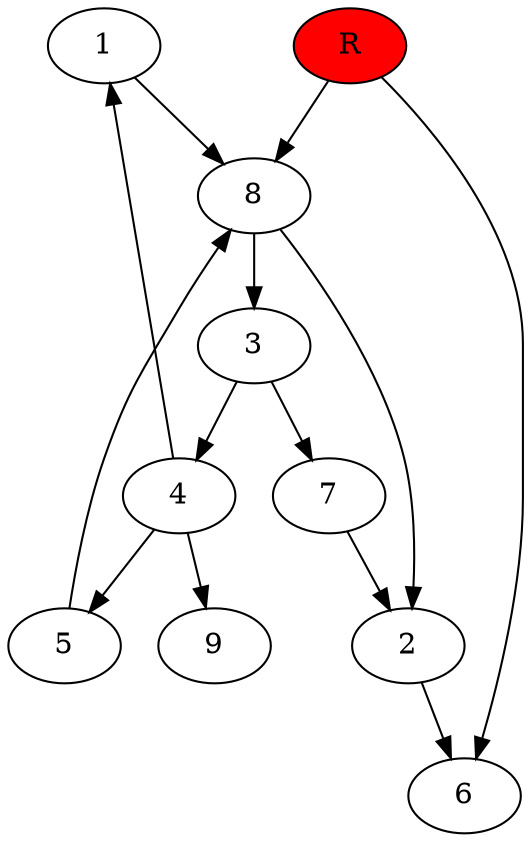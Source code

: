 digraph prb33617 {
	1
	2
	3
	4
	5
	6
	7
	8
	R [fillcolor="#ff0000" style=filled]
	1 -> 8
	2 -> 6
	3 -> 4
	3 -> 7
	4 -> 1
	4 -> 5
	4 -> 9
	5 -> 8
	7 -> 2
	8 -> 2
	8 -> 3
	R -> 6
	R -> 8
}
